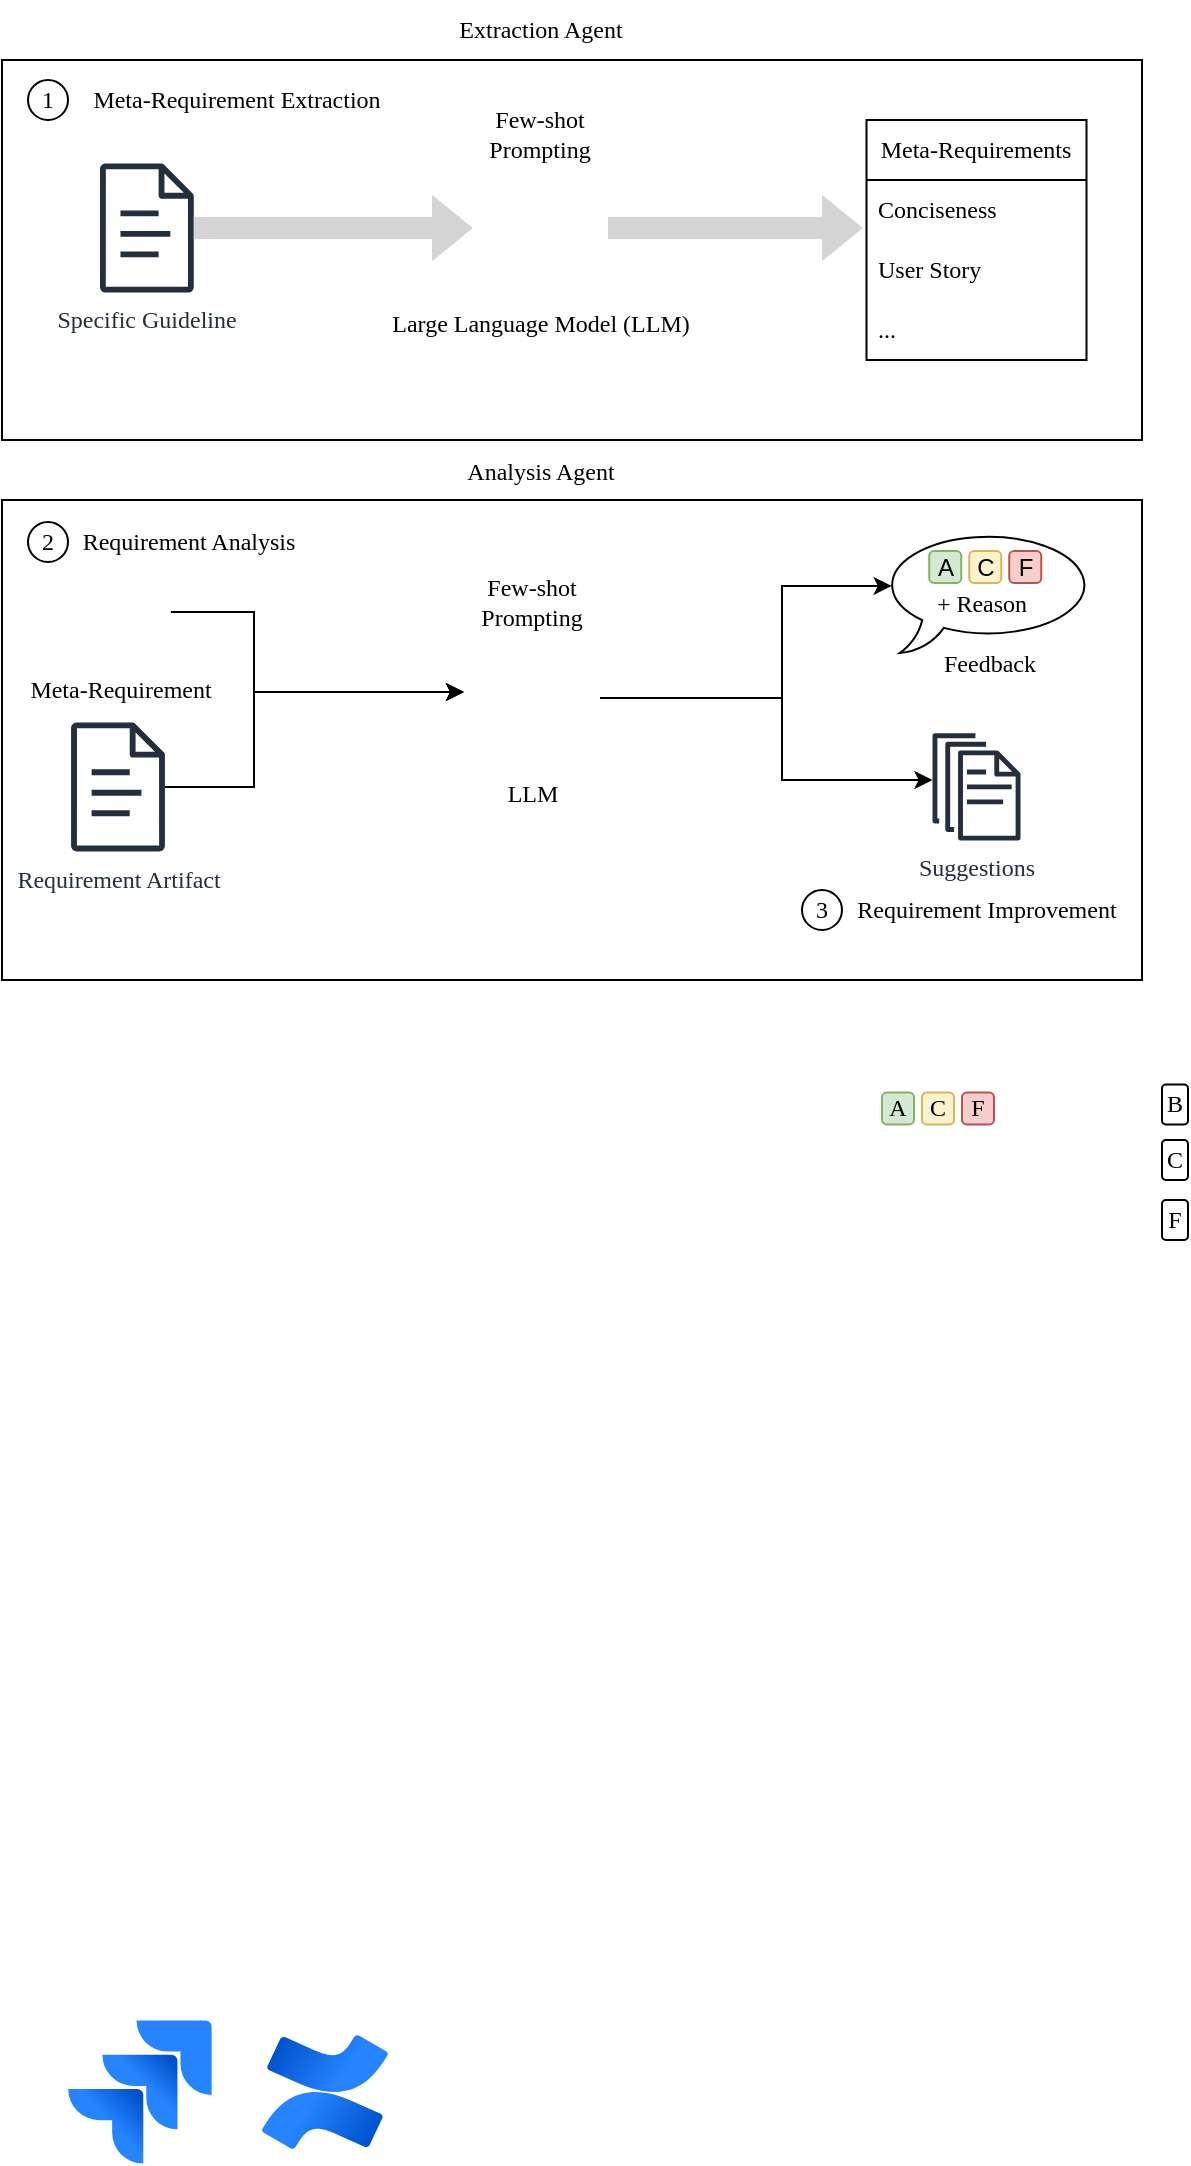 <mxfile version="26.0.5">
  <diagram name="Page-1" id="5vmXxfO88FT9tomjMx6W">
    <mxGraphModel dx="1049" dy="608" grid="1" gridSize="10" guides="1" tooltips="1" connect="1" arrows="1" fold="1" page="1" pageScale="1" pageWidth="850" pageHeight="1100" math="0" shadow="0">
      <root>
        <mxCell id="0" />
        <mxCell id="1" parent="0" />
        <mxCell id="YeTjv56BRFpo-G5yWJxi-18" value="" style="rounded=0;whiteSpace=wrap;html=1;fontFamily=Times New Roman;" parent="1" vertex="1">
          <mxGeometry x="90" y="480" width="570" height="190" as="geometry" />
        </mxCell>
        <mxCell id="YeTjv56BRFpo-G5yWJxi-8" value="" style="image;html=1;image=img/lib/atlassian/Confluence_Logo.svg;fontFamily=Times New Roman;" parent="1" vertex="1">
          <mxGeometry x="220" y="1467.5" width="63" height="57" as="geometry" />
        </mxCell>
        <mxCell id="YeTjv56BRFpo-G5yWJxi-11" value="Large Language Model (LLM)" style="shape=image;html=1;verticalAlign=top;verticalLabelPosition=bottom;labelBackgroundColor=none;imageAspect=0;aspect=fixed;image=https://cdn2.iconfinder.com/data/icons/boxicons-regular-vol-1/24/bx-brain-128.png;fontFamily=Times New Roman;" parent="1" vertex="1">
          <mxGeometry x="325" y="530" width="68" height="68" as="geometry" />
        </mxCell>
        <mxCell id="YeTjv56BRFpo-G5yWJxi-13" value="" style="edgeStyle=orthogonalEdgeStyle;rounded=0;orthogonalLoop=1;jettySize=auto;html=1;shape=flexArrow;fillColor=#D4D4D4;fillStyle=auto;strokeColor=#D4D4D4;fontFamily=Times New Roman;" parent="1" source="YeTjv56BRFpo-G5yWJxi-11" edge="1">
          <mxGeometry relative="1" as="geometry">
            <mxPoint x="368" y="563.5" as="sourcePoint" />
            <mxPoint x="520" y="564" as="targetPoint" />
          </mxGeometry>
        </mxCell>
        <mxCell id="YeTjv56BRFpo-G5yWJxi-14" value="1" style="ellipse;whiteSpace=wrap;html=1;aspect=fixed;verticalAlign=middle;align=center;fontFamily=Times New Roman;" parent="1" vertex="1">
          <mxGeometry x="103" y="490" width="20" height="20" as="geometry" />
        </mxCell>
        <mxCell id="YeTjv56BRFpo-G5yWJxi-19" value="" style="rounded=0;whiteSpace=wrap;html=1;fontFamily=Times New Roman;" parent="1" vertex="1">
          <mxGeometry x="90" y="700" width="570" height="240" as="geometry" />
        </mxCell>
        <mxCell id="YeTjv56BRFpo-G5yWJxi-22" value="LLM" style="shape=image;html=1;verticalAlign=top;verticalLabelPosition=bottom;labelBackgroundColor=none;imageAspect=0;aspect=fixed;image=https://cdn2.iconfinder.com/data/icons/boxicons-regular-vol-1/24/bx-brain-128.png;fontFamily=Times New Roman;" parent="1" vertex="1">
          <mxGeometry x="321" y="765" width="68" height="68" as="geometry" />
        </mxCell>
        <mxCell id="YeTjv56BRFpo-G5yWJxi-24" value="2" style="ellipse;whiteSpace=wrap;html=1;aspect=fixed;verticalAlign=middle;align=center;fontFamily=Times New Roman;" parent="1" vertex="1">
          <mxGeometry x="103" y="711" width="20" height="20" as="geometry" />
        </mxCell>
        <mxCell id="YeTjv56BRFpo-G5yWJxi-31" value="Meta-Requirement" style="shape=image;html=1;verticalAlign=top;verticalLabelPosition=bottom;labelBackgroundColor=none;imageAspect=0;aspect=fixed;image=https://cdn1.iconfinder.com/data/icons/iconoir-vol-3/24/question-mark-circle-128.png;fontFamily=Times New Roman;" parent="1" vertex="1">
          <mxGeometry x="124.43" y="731" width="50" height="50" as="geometry" />
        </mxCell>
        <mxCell id="YeTjv56BRFpo-G5yWJxi-33" value="Specific Guideline" style="sketch=0;outlineConnect=0;fontColor=#232F3E;gradientColor=none;fillColor=#232F3D;strokeColor=none;dashed=0;verticalLabelPosition=bottom;verticalAlign=top;align=center;html=1;fontSize=12;fontStyle=0;aspect=fixed;pointerEvents=1;shape=mxgraph.aws4.document;fontFamily=Times New Roman;" parent="1" vertex="1">
          <mxGeometry x="138.87" y="531.75" width="47.13" height="64.5" as="geometry" />
        </mxCell>
        <mxCell id="YeTjv56BRFpo-G5yWJxi-34" value="" style="edgeStyle=orthogonalEdgeStyle;rounded=0;orthogonalLoop=1;jettySize=auto;html=1;shape=flexArrow;fillColor=#D4D4D4;fillStyle=auto;strokeColor=#D4D4D4;fontFamily=Times New Roman;" parent="1" source="YeTjv56BRFpo-G5yWJxi-33" target="YeTjv56BRFpo-G5yWJxi-11" edge="1">
          <mxGeometry relative="1" as="geometry">
            <mxPoint x="188" y="554" as="sourcePoint" />
            <mxPoint x="300" y="554" as="targetPoint" />
          </mxGeometry>
        </mxCell>
        <mxCell id="YeTjv56BRFpo-G5yWJxi-35" value="Requirement Artifact" style="sketch=0;outlineConnect=0;fontColor=#232F3E;gradientColor=none;fillColor=#232F3D;strokeColor=none;dashed=0;verticalLabelPosition=bottom;verticalAlign=top;align=center;html=1;fontSize=12;fontStyle=0;aspect=fixed;pointerEvents=1;shape=mxgraph.aws4.document;fontFamily=Times New Roman;" parent="1" vertex="1">
          <mxGeometry x="124.43" y="811.21" width="47.13" height="64.5" as="geometry" />
        </mxCell>
        <mxCell id="YeTjv56BRFpo-G5yWJxi-41" value="" style="edgeStyle=orthogonalEdgeStyle;rounded=0;orthogonalLoop=1;jettySize=auto;html=1;fillStyle=auto;fontFamily=Times New Roman;" parent="1" source="YeTjv56BRFpo-G5yWJxi-31" target="YeTjv56BRFpo-G5yWJxi-22" edge="1">
          <mxGeometry relative="1" as="geometry">
            <mxPoint x="176.87" y="756" as="sourcePoint" />
            <mxPoint x="260.11" y="796.029" as="targetPoint" />
            <Array as="points">
              <mxPoint x="216" y="756" />
              <mxPoint x="216" y="796" />
            </Array>
          </mxGeometry>
        </mxCell>
        <mxCell id="YeTjv56BRFpo-G5yWJxi-64" value="" style="edgeStyle=orthogonalEdgeStyle;rounded=0;orthogonalLoop=1;jettySize=auto;html=1;fillStyle=auto;fontFamily=Times New Roman;" parent="1" source="YeTjv56BRFpo-G5yWJxi-35" target="YeTjv56BRFpo-G5yWJxi-22" edge="1">
          <mxGeometry relative="1" as="geometry">
            <mxPoint x="197.51" y="801" as="sourcePoint" />
            <mxPoint x="260.11" y="796.029" as="targetPoint" />
            <Array as="points">
              <mxPoint x="216" y="843" />
              <mxPoint x="216" y="796" />
            </Array>
          </mxGeometry>
        </mxCell>
        <mxCell id="zBrjXnkHMv9mhZSaSLGh-3" value="&lt;font&gt;Requirement Analysis&lt;/font&gt;" style="text;html=1;align=center;verticalAlign=middle;whiteSpace=wrap;rounded=0;fontFamily=Times New Roman;" parent="1" vertex="1">
          <mxGeometry x="124.5" y="706" width="117" height="30" as="geometry" />
        </mxCell>
        <mxCell id="zBrjXnkHMv9mhZSaSLGh-19" value="" style="image;html=1;image=img/lib/atlassian/Jira_Logo.svg;fontFamily=Times New Roman;" parent="1" vertex="1">
          <mxGeometry x="123" y="1460" width="72" height="72" as="geometry" />
        </mxCell>
        <mxCell id="zOgV6J2zN-2MGK17-jCR-8" value="Few-shot Prompting" style="text;html=1;align=center;verticalAlign=middle;whiteSpace=wrap;rounded=0;fontFamily=Times New Roman;" parent="1" vertex="1">
          <mxGeometry x="325" y="736" width="60" height="30" as="geometry" />
        </mxCell>
        <mxCell id="zOgV6J2zN-2MGK17-jCR-16" value="" style="edgeStyle=orthogonalEdgeStyle;rounded=0;orthogonalLoop=1;jettySize=auto;html=1;fillStyle=auto;fontFamily=Times New Roman;entryX=0.045;entryY=0.45;entryDx=0;entryDy=0;entryPerimeter=0;" parent="1" source="YeTjv56BRFpo-G5yWJxi-22" target="TgJjFYWRnWcH9sEDdv5T-64" edge="1">
          <mxGeometry relative="1" as="geometry">
            <mxPoint x="435.56" y="843.05" as="sourcePoint" />
            <mxPoint x="530" y="690" as="targetPoint" />
            <Array as="points">
              <mxPoint x="480" y="799" />
              <mxPoint x="480" y="743" />
            </Array>
          </mxGeometry>
        </mxCell>
        <mxCell id="TgJjFYWRnWcH9sEDdv5T-2" value="Meta-Requirements" style="swimlane;fontStyle=0;childLayout=stackLayout;horizontal=1;startSize=30;horizontalStack=0;resizeParent=1;resizeParentMax=0;resizeLast=0;collapsible=1;marginBottom=0;whiteSpace=wrap;html=1;fontFamily=Times New Roman;" vertex="1" parent="1">
          <mxGeometry x="522.25" y="510" width="110" height="120" as="geometry">
            <mxRectangle x="522.25" y="510" width="140" height="30" as="alternateBounds" />
          </mxGeometry>
        </mxCell>
        <mxCell id="TgJjFYWRnWcH9sEDdv5T-3" value="Conciseness" style="text;strokeColor=none;fillColor=none;align=left;verticalAlign=middle;spacingLeft=4;spacingRight=4;overflow=hidden;points=[[0,0.5],[1,0.5]];portConstraint=eastwest;rotatable=0;whiteSpace=wrap;html=1;fontFamily=Times New Roman;" vertex="1" parent="TgJjFYWRnWcH9sEDdv5T-2">
          <mxGeometry y="30" width="110" height="30" as="geometry" />
        </mxCell>
        <mxCell id="TgJjFYWRnWcH9sEDdv5T-4" value="User Story" style="text;strokeColor=none;fillColor=none;align=left;verticalAlign=middle;spacingLeft=4;spacingRight=4;overflow=hidden;points=[[0,0.5],[1,0.5]];portConstraint=eastwest;rotatable=0;whiteSpace=wrap;html=1;fontFamily=Times New Roman;" vertex="1" parent="TgJjFYWRnWcH9sEDdv5T-2">
          <mxGeometry y="60" width="110" height="30" as="geometry" />
        </mxCell>
        <mxCell id="TgJjFYWRnWcH9sEDdv5T-5" value="..." style="text;strokeColor=none;fillColor=none;align=left;verticalAlign=middle;spacingLeft=4;spacingRight=4;overflow=hidden;points=[[0,0.5],[1,0.5]];portConstraint=eastwest;rotatable=0;whiteSpace=wrap;html=1;fontFamily=Times New Roman;" vertex="1" parent="TgJjFYWRnWcH9sEDdv5T-2">
          <mxGeometry y="90" width="110" height="30" as="geometry" />
        </mxCell>
        <mxCell id="TgJjFYWRnWcH9sEDdv5T-8" value="Extraction Agent" style="text;html=1;align=center;verticalAlign=middle;whiteSpace=wrap;rounded=0;fontFamily=Times New Roman;" vertex="1" parent="1">
          <mxGeometry x="312.75" y="450" width="92.5" height="30" as="geometry" />
        </mxCell>
        <mxCell id="TgJjFYWRnWcH9sEDdv5T-9" value="Meta-Requirement Extraction" style="text;html=1;align=center;verticalAlign=middle;whiteSpace=wrap;rounded=0;fontFamily=Times New Roman;" vertex="1" parent="1">
          <mxGeometry x="124.43" y="485" width="167" height="30" as="geometry" />
        </mxCell>
        <mxCell id="TgJjFYWRnWcH9sEDdv5T-10" value="Analysis Agent" style="text;html=1;align=center;verticalAlign=middle;whiteSpace=wrap;rounded=0;fontFamily=Times New Roman;" vertex="1" parent="1">
          <mxGeometry x="312.75" y="671" width="92.5" height="30" as="geometry" />
        </mxCell>
        <mxCell id="TgJjFYWRnWcH9sEDdv5T-11" value="Few-shot Prompting" style="text;html=1;align=center;verticalAlign=middle;whiteSpace=wrap;rounded=0;fontFamily=Times New Roman;" vertex="1" parent="1">
          <mxGeometry x="329" y="501.75" width="60" height="30" as="geometry" />
        </mxCell>
        <mxCell id="TgJjFYWRnWcH9sEDdv5T-49" value="B" style="rounded=1;whiteSpace=wrap;html=1;fontFamily=Times New Roman;" vertex="1" parent="1">
          <mxGeometry x="670" y="992.25" width="13" height="20" as="geometry" />
        </mxCell>
        <mxCell id="TgJjFYWRnWcH9sEDdv5T-50" value="C" style="rounded=1;whiteSpace=wrap;html=1;fontFamily=Times New Roman;" vertex="1" parent="1">
          <mxGeometry x="670" y="1020" width="13" height="20" as="geometry" />
        </mxCell>
        <mxCell id="TgJjFYWRnWcH9sEDdv5T-51" value="F" style="rounded=1;whiteSpace=wrap;html=1;fontFamily=Times New Roman;" vertex="1" parent="1">
          <mxGeometry x="670" y="1050" width="13" height="20" as="geometry" />
        </mxCell>
        <mxCell id="TgJjFYWRnWcH9sEDdv5T-63" value="" style="edgeStyle=orthogonalEdgeStyle;rounded=0;orthogonalLoop=1;jettySize=auto;html=1;fillStyle=auto;fontFamily=Times New Roman;" edge="1" parent="1" source="YeTjv56BRFpo-G5yWJxi-22" target="TgJjFYWRnWcH9sEDdv5T-79">
          <mxGeometry relative="1" as="geometry">
            <mxPoint x="480" y="800" as="sourcePoint" />
            <mxPoint x="510" y="840" as="targetPoint" />
            <Array as="points">
              <mxPoint x="480" y="799" />
              <mxPoint x="480" y="840" />
            </Array>
          </mxGeometry>
        </mxCell>
        <mxCell id="TgJjFYWRnWcH9sEDdv5T-69" value="" style="group;fontFamily=Times New Roman;" vertex="1" connectable="0" parent="1">
          <mxGeometry x="530" y="996.25" width="56" height="16" as="geometry" />
        </mxCell>
        <mxCell id="TgJjFYWRnWcH9sEDdv5T-48" value="A" style="rounded=1;whiteSpace=wrap;html=1;fillColor=#d5e8d4;strokeColor=#82b366;align=center;fontFamily=Times New Roman;" vertex="1" parent="TgJjFYWRnWcH9sEDdv5T-69">
          <mxGeometry width="16" height="16" as="geometry" />
        </mxCell>
        <mxCell id="TgJjFYWRnWcH9sEDdv5T-55" value="C" style="rounded=1;whiteSpace=wrap;html=1;fillColor=#fff2cc;strokeColor=#d6b656;align=center;fontFamily=Times New Roman;" vertex="1" parent="TgJjFYWRnWcH9sEDdv5T-69">
          <mxGeometry x="20" width="16" height="16" as="geometry" />
        </mxCell>
        <mxCell id="TgJjFYWRnWcH9sEDdv5T-56" value="F" style="rounded=1;whiteSpace=wrap;html=1;fillColor=#f8cecc;strokeColor=#b85450;align=center;fontFamily=Times New Roman;" vertex="1" parent="TgJjFYWRnWcH9sEDdv5T-69">
          <mxGeometry x="40" width="16" height="16" as="geometry" />
        </mxCell>
        <mxCell id="TgJjFYWRnWcH9sEDdv5T-79" value="Suggestions" style="sketch=0;outlineConnect=0;fontColor=#232F3E;gradientColor=none;fillColor=#232F3D;strokeColor=none;dashed=0;verticalLabelPosition=bottom;verticalAlign=top;align=center;html=1;fontSize=12;fontStyle=0;aspect=fixed;pointerEvents=1;shape=mxgraph.aws4.documents;fontFamily=Times New Roman;" vertex="1" parent="1">
          <mxGeometry x="555.25" y="816.65" width="44" height="53.63" as="geometry" />
        </mxCell>
        <mxCell id="TgJjFYWRnWcH9sEDdv5T-82" value="" style="group" vertex="1" connectable="0" parent="1">
          <mxGeometry x="530" y="715.5" width="107.25" height="81" as="geometry" />
        </mxCell>
        <mxCell id="TgJjFYWRnWcH9sEDdv5T-64" value="" style="whiteSpace=wrap;html=1;shape=mxgraph.basic.oval_callout;fontFamily=Times New Roman;" vertex="1" parent="TgJjFYWRnWcH9sEDdv5T-82">
          <mxGeometry width="107.25" height="61" as="geometry" />
        </mxCell>
        <mxCell id="TgJjFYWRnWcH9sEDdv5T-70" value="" style="group;fontFamily=Times New Roman;" vertex="1" connectable="0" parent="TgJjFYWRnWcH9sEDdv5T-82">
          <mxGeometry x="23.62" y="10" width="56" height="16" as="geometry" />
        </mxCell>
        <mxCell id="TgJjFYWRnWcH9sEDdv5T-71" value="A" style="rounded=1;whiteSpace=wrap;html=1;fillColor=#d5e8d4;strokeColor=#82b366;align=center;fontFamily=Helvetica;" vertex="1" parent="TgJjFYWRnWcH9sEDdv5T-70">
          <mxGeometry width="16" height="16" as="geometry" />
        </mxCell>
        <mxCell id="TgJjFYWRnWcH9sEDdv5T-72" value="C" style="rounded=1;whiteSpace=wrap;html=1;fillColor=#fff2cc;strokeColor=#d6b656;align=center;fontFamily=Helvetica;" vertex="1" parent="TgJjFYWRnWcH9sEDdv5T-70">
          <mxGeometry x="20" width="16" height="16" as="geometry" />
        </mxCell>
        <mxCell id="TgJjFYWRnWcH9sEDdv5T-73" value="F" style="rounded=1;whiteSpace=wrap;html=1;fillColor=#f8cecc;strokeColor=#b85450;align=center;fontFamily=Helvetica;" vertex="1" parent="TgJjFYWRnWcH9sEDdv5T-70">
          <mxGeometry x="40" width="16" height="16" as="geometry" />
        </mxCell>
        <mxCell id="TgJjFYWRnWcH9sEDdv5T-74" value="+ Reason" style="text;html=1;align=center;verticalAlign=middle;whiteSpace=wrap;rounded=0;fontFamily=Times New Roman;" vertex="1" parent="TgJjFYWRnWcH9sEDdv5T-82">
          <mxGeometry x="19.62" y="21" width="60" height="30" as="geometry" />
        </mxCell>
        <mxCell id="TgJjFYWRnWcH9sEDdv5T-77" value="Feedback" style="text;html=1;align=center;verticalAlign=middle;whiteSpace=wrap;rounded=0;fontFamily=Times New Roman;" vertex="1" parent="TgJjFYWRnWcH9sEDdv5T-82">
          <mxGeometry x="23.63" y="51" width="60" height="30" as="geometry" />
        </mxCell>
        <mxCell id="TgJjFYWRnWcH9sEDdv5T-90" value="3" style="ellipse;whiteSpace=wrap;html=1;aspect=fixed;verticalAlign=middle;align=center;fontFamily=Times New Roman;" vertex="1" parent="1">
          <mxGeometry x="490" y="895" width="20" height="20" as="geometry" />
        </mxCell>
        <mxCell id="TgJjFYWRnWcH9sEDdv5T-91" value="&lt;font&gt;Requirement Improvement&lt;/font&gt;" style="text;html=1;align=center;verticalAlign=middle;whiteSpace=wrap;rounded=0;fontFamily=Times New Roman;" vertex="1" parent="1">
          <mxGeometry x="511.5" y="890" width="140.5" height="30" as="geometry" />
        </mxCell>
      </root>
    </mxGraphModel>
  </diagram>
</mxfile>
